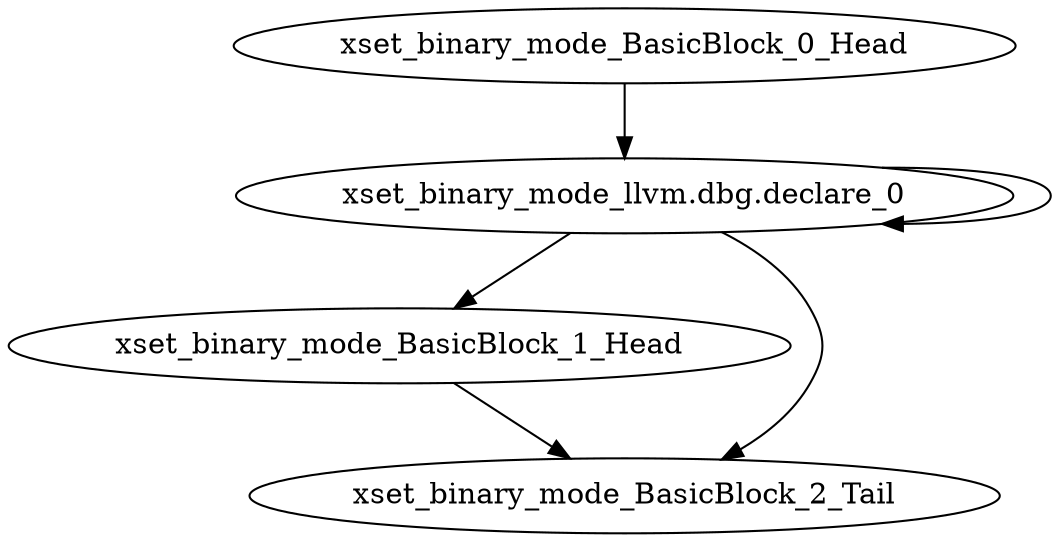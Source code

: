 digraph G {
    "xset_binary_mode_BasicBlock_1_Head" -> "xset_binary_mode_BasicBlock_2_Tail"
    "xset_binary_mode_llvm.dbg.declare_0" -> "xset_binary_mode_BasicBlock_1_Head"
    "xset_binary_mode_llvm.dbg.declare_0" -> "xset_binary_mode_BasicBlock_2_Tail"
    "xset_binary_mode_llvm.dbg.declare_0" -> "xset_binary_mode_llvm.dbg.declare_0"
    "xset_binary_mode_BasicBlock_0_Head" -> "xset_binary_mode_llvm.dbg.declare_0"
}
